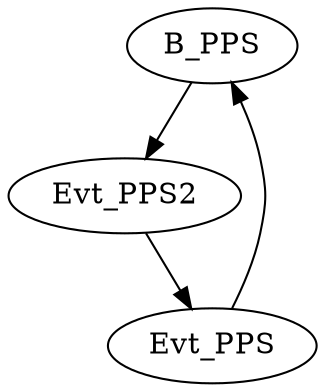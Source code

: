 digraph G {
name=test0
node [fid=1 cpu=1 type=tmsg]
edge [type=defdst]
B_PPS[type=block tperiod=1000000000 pattern=TEST0 patentry=0 patexit="true" beamproc=B3 bpentry=0 bpexit=1 qlo="true" qhi=0 qil=0]
Evt_PPS[fid=1 toffs=0 pattern=TEST0 patentry=1 patexit=0 beamproc=B1 bpentry=1 bpexit=0 gid=5 evtno=215 beamin=0 sid=2 bpid=8 reqnobeam=0 vacc=0 par="0x0011223344556677" tef=0]
Evt_PPS2[toffs=0 pattern=TEST0 patentry=0 patexit=0 beamproc=B2 bpentry=0 bpexit=0 gid=5 evtno=205 sid=2 bpid=8 par="0x1122334455667788" tef=0]
Evt_PPS -> B_PPS -> Evt_PPS2 -> Evt_PPS
}
